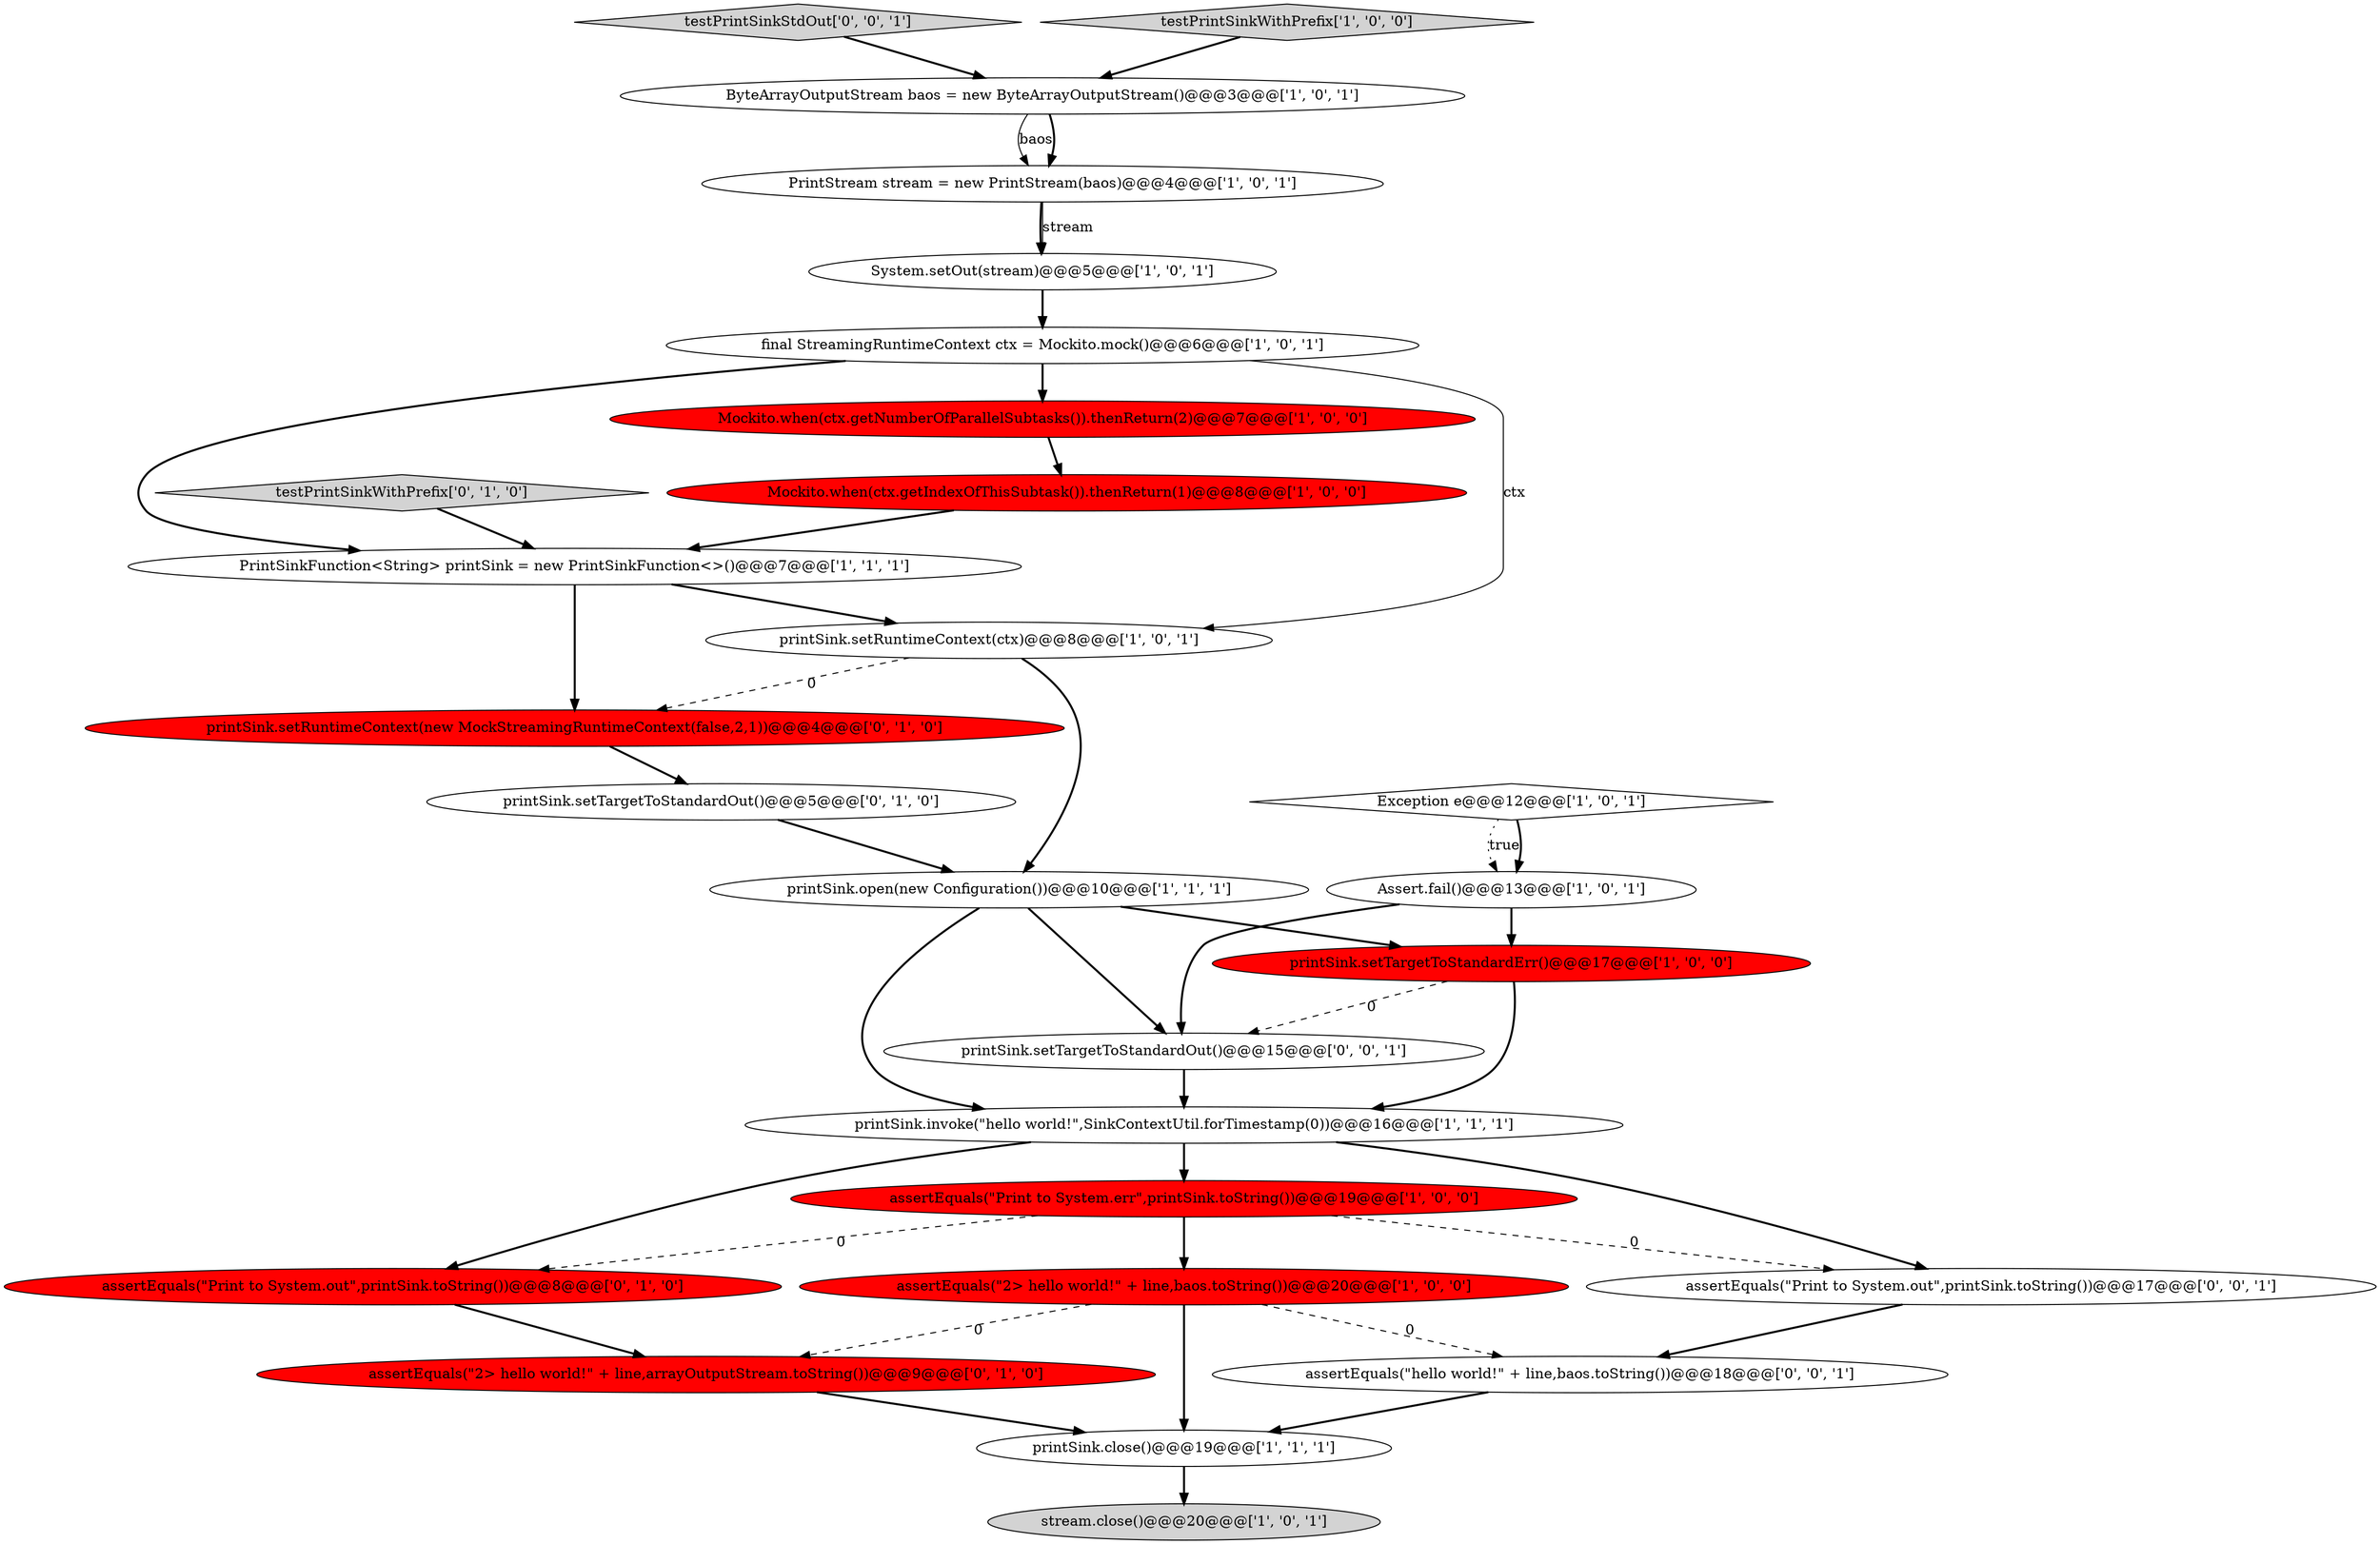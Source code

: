digraph {
4 [style = filled, label = "System.setOut(stream)@@@5@@@['1', '0', '1']", fillcolor = white, shape = ellipse image = "AAA0AAABBB1BBB"];
18 [style = filled, label = "testPrintSinkWithPrefix['0', '1', '0']", fillcolor = lightgray, shape = diamond image = "AAA0AAABBB2BBB"];
2 [style = filled, label = "printSink.setTargetToStandardErr()@@@17@@@['1', '0', '0']", fillcolor = red, shape = ellipse image = "AAA1AAABBB1BBB"];
19 [style = filled, label = "assertEquals(\"Print to System.out\",printSink.toString())@@@8@@@['0', '1', '0']", fillcolor = red, shape = ellipse image = "AAA1AAABBB2BBB"];
6 [style = filled, label = "PrintStream stream = new PrintStream(baos)@@@4@@@['1', '0', '1']", fillcolor = white, shape = ellipse image = "AAA0AAABBB1BBB"];
7 [style = filled, label = "Exception e@@@12@@@['1', '0', '1']", fillcolor = white, shape = diamond image = "AAA0AAABBB1BBB"];
26 [style = filled, label = "testPrintSinkStdOut['0', '0', '1']", fillcolor = lightgray, shape = diamond image = "AAA0AAABBB3BBB"];
25 [style = filled, label = "printSink.setTargetToStandardOut()@@@15@@@['0', '0', '1']", fillcolor = white, shape = ellipse image = "AAA0AAABBB3BBB"];
5 [style = filled, label = "Assert.fail()@@@13@@@['1', '0', '1']", fillcolor = white, shape = ellipse image = "AAA0AAABBB1BBB"];
9 [style = filled, label = "assertEquals(\"2> hello world!\" + line,baos.toString())@@@20@@@['1', '0', '0']", fillcolor = red, shape = ellipse image = "AAA1AAABBB1BBB"];
11 [style = filled, label = "assertEquals(\"Print to System.err\",printSink.toString())@@@19@@@['1', '0', '0']", fillcolor = red, shape = ellipse image = "AAA1AAABBB1BBB"];
12 [style = filled, label = "ByteArrayOutputStream baos = new ByteArrayOutputStream()@@@3@@@['1', '0', '1']", fillcolor = white, shape = ellipse image = "AAA0AAABBB1BBB"];
13 [style = filled, label = "printSink.open(new Configuration())@@@10@@@['1', '1', '1']", fillcolor = white, shape = ellipse image = "AAA0AAABBB1BBB"];
15 [style = filled, label = "PrintSinkFunction<String> printSink = new PrintSinkFunction<>()@@@7@@@['1', '1', '1']", fillcolor = white, shape = ellipse image = "AAA0AAABBB1BBB"];
10 [style = filled, label = "stream.close()@@@20@@@['1', '0', '1']", fillcolor = lightgray, shape = ellipse image = "AAA0AAABBB1BBB"];
23 [style = filled, label = "assertEquals(\"Print to System.out\",printSink.toString())@@@17@@@['0', '0', '1']", fillcolor = white, shape = ellipse image = "AAA0AAABBB3BBB"];
17 [style = filled, label = "testPrintSinkWithPrefix['1', '0', '0']", fillcolor = lightgray, shape = diamond image = "AAA0AAABBB1BBB"];
16 [style = filled, label = "printSink.close()@@@19@@@['1', '1', '1']", fillcolor = white, shape = ellipse image = "AAA0AAABBB1BBB"];
20 [style = filled, label = "assertEquals(\"2> hello world!\" + line,arrayOutputStream.toString())@@@9@@@['0', '1', '0']", fillcolor = red, shape = ellipse image = "AAA1AAABBB2BBB"];
3 [style = filled, label = "final StreamingRuntimeContext ctx = Mockito.mock()@@@6@@@['1', '0', '1']", fillcolor = white, shape = ellipse image = "AAA0AAABBB1BBB"];
14 [style = filled, label = "printSink.setRuntimeContext(ctx)@@@8@@@['1', '0', '1']", fillcolor = white, shape = ellipse image = "AAA0AAABBB1BBB"];
21 [style = filled, label = "printSink.setTargetToStandardOut()@@@5@@@['0', '1', '0']", fillcolor = white, shape = ellipse image = "AAA0AAABBB2BBB"];
8 [style = filled, label = "Mockito.when(ctx.getNumberOfParallelSubtasks()).thenReturn(2)@@@7@@@['1', '0', '0']", fillcolor = red, shape = ellipse image = "AAA1AAABBB1BBB"];
0 [style = filled, label = "printSink.invoke(\"hello world!\",SinkContextUtil.forTimestamp(0))@@@16@@@['1', '1', '1']", fillcolor = white, shape = ellipse image = "AAA0AAABBB1BBB"];
24 [style = filled, label = "assertEquals(\"hello world!\" + line,baos.toString())@@@18@@@['0', '0', '1']", fillcolor = white, shape = ellipse image = "AAA0AAABBB3BBB"];
22 [style = filled, label = "printSink.setRuntimeContext(new MockStreamingRuntimeContext(false,2,1))@@@4@@@['0', '1', '0']", fillcolor = red, shape = ellipse image = "AAA1AAABBB2BBB"];
1 [style = filled, label = "Mockito.when(ctx.getIndexOfThisSubtask()).thenReturn(1)@@@8@@@['1', '0', '0']", fillcolor = red, shape = ellipse image = "AAA1AAABBB1BBB"];
25->0 [style = bold, label=""];
9->20 [style = dashed, label="0"];
13->25 [style = bold, label=""];
4->3 [style = bold, label=""];
12->6 [style = solid, label="baos"];
15->14 [style = bold, label=""];
9->24 [style = dashed, label="0"];
16->10 [style = bold, label=""];
0->19 [style = bold, label=""];
1->15 [style = bold, label=""];
19->20 [style = bold, label=""];
18->15 [style = bold, label=""];
22->21 [style = bold, label=""];
0->11 [style = bold, label=""];
14->22 [style = dashed, label="0"];
11->23 [style = dashed, label="0"];
3->15 [style = bold, label=""];
11->9 [style = bold, label=""];
12->6 [style = bold, label=""];
9->16 [style = bold, label=""];
5->25 [style = bold, label=""];
15->22 [style = bold, label=""];
7->5 [style = dotted, label="true"];
8->1 [style = bold, label=""];
24->16 [style = bold, label=""];
3->14 [style = solid, label="ctx"];
6->4 [style = bold, label=""];
5->2 [style = bold, label=""];
7->5 [style = bold, label=""];
2->0 [style = bold, label=""];
17->12 [style = bold, label=""];
23->24 [style = bold, label=""];
26->12 [style = bold, label=""];
20->16 [style = bold, label=""];
0->23 [style = bold, label=""];
11->19 [style = dashed, label="0"];
3->8 [style = bold, label=""];
2->25 [style = dashed, label="0"];
13->0 [style = bold, label=""];
14->13 [style = bold, label=""];
6->4 [style = solid, label="stream"];
21->13 [style = bold, label=""];
13->2 [style = bold, label=""];
}
